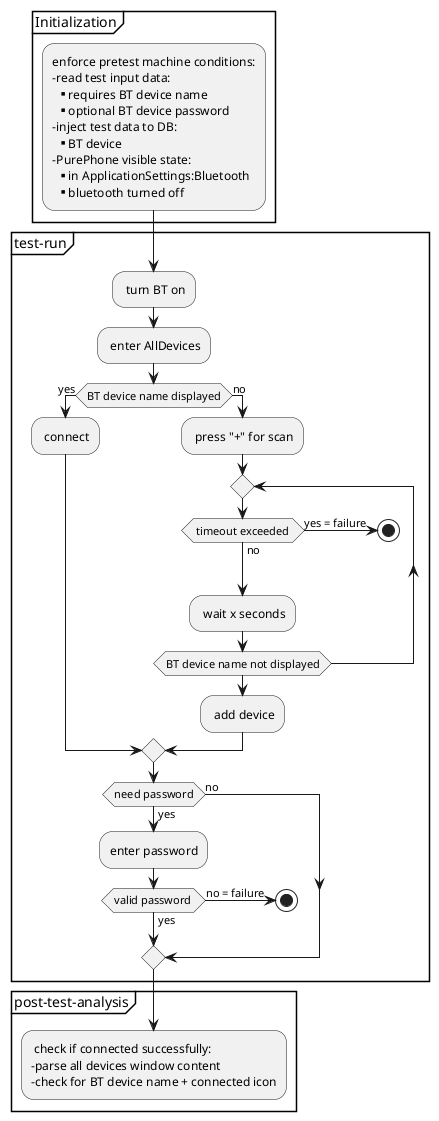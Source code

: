 @startuml

partition Initialization {
    :enforce pretest machine conditions:
    -read test input data:
    **requires BT device name
    **optional BT device password
    -inject test data to DB:
    ** BT device
    -PurePhone visible state:
    ** in ApplicationSettings:Bluetooth
    ** bluetooth turned off;
}
partition test-run {
    : turn BT on;
    : enter AllDevices;
if (BT device name displayed) then (yes)
    : connect;
else (no)
    : press "+" for scan;
    repeat
        if( timeout exceeded ) then (no)
        else (yes = failure)
            stop
        endif
        : wait x seconds;
    repeatwhile (BT device name not displayed)
    : add device;
endif

if (need password) then (yes)
    :enter password;
    if(valid password ) then (yes)
    else (no = failure)
        stop
    endif
else (no)
endif
}
partition post-test-analysis {
    : check if connected successfully:
    -parse all devices window content
    -check for BT device name + connected icon;
}

@enduml

